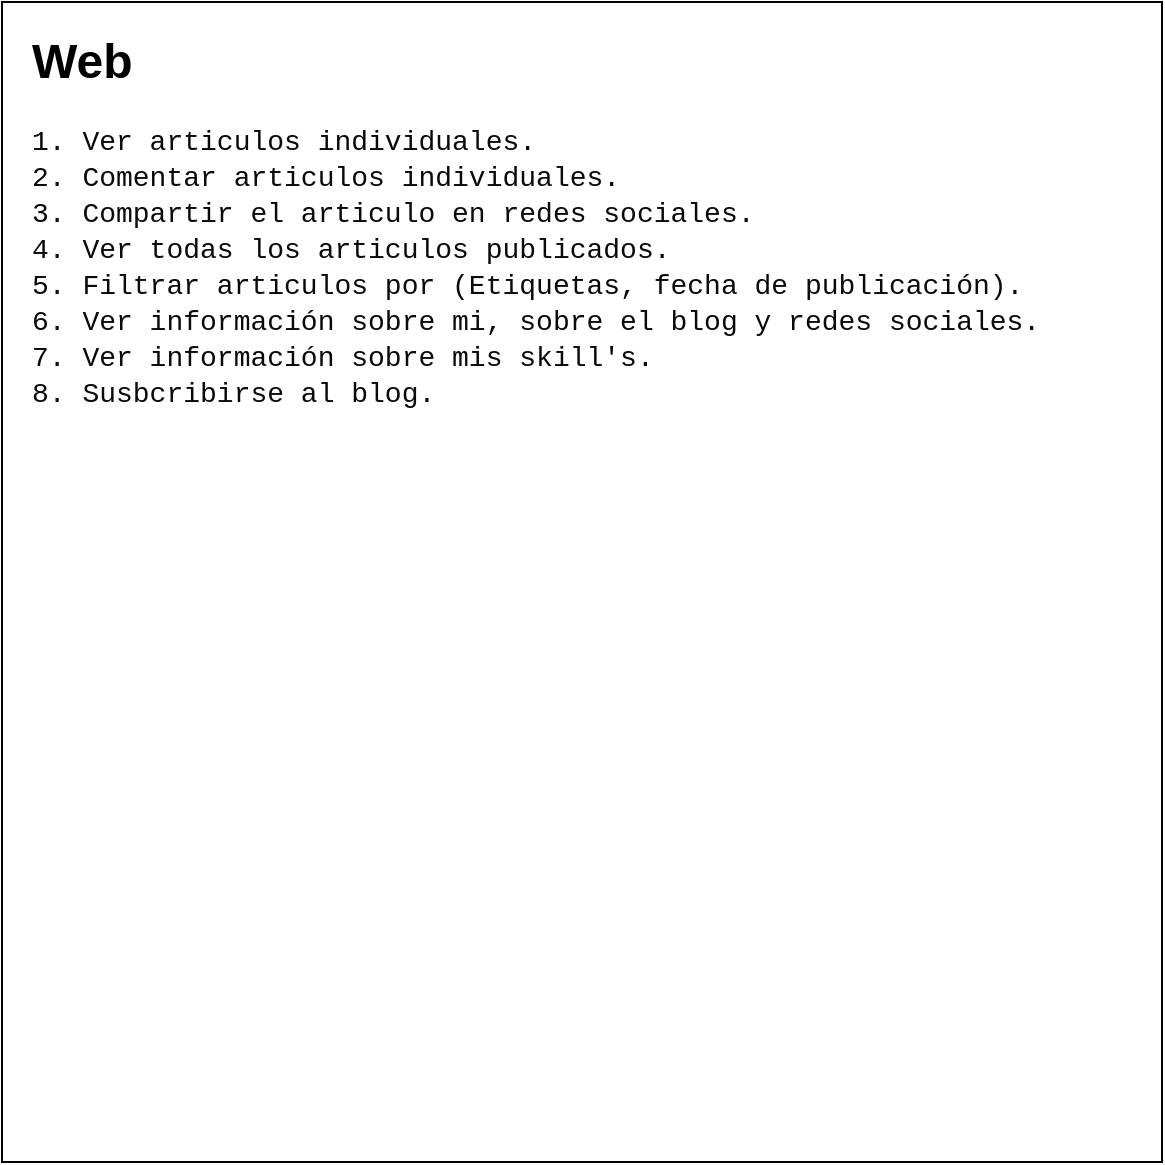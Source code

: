 <mxfile version="22.1.12" type="github" pages="2">
  <diagram name="Web" id="CssO8KOB_3HE4RoKYMvl">
    <mxGraphModel dx="1194" dy="1901" grid="1" gridSize="10" guides="1" tooltips="1" connect="1" arrows="1" fold="1" page="1" pageScale="1" pageWidth="827" pageHeight="1169" math="0" shadow="0">
      <root>
        <mxCell id="0" />
        <mxCell id="1" parent="0" />
        <mxCell id="yxd8xBa4AKvf3S9EnQsk-1" value="" style="whiteSpace=wrap;html=1;aspect=fixed;" vertex="1" parent="1">
          <mxGeometry x="30" y="-130" width="580" height="580" as="geometry" />
        </mxCell>
        <mxCell id="yxd8xBa4AKvf3S9EnQsk-3" value="&lt;h1&gt;&lt;span style=&quot;background-color: initial;&quot;&gt;Web&lt;/span&gt;&lt;/h1&gt;&lt;h1 style=&quot;font-size: 14px;&quot;&gt;&lt;div style=&quot;font-family: &amp;quot;Fira Code&amp;quot;, Menlo, Monaco, &amp;quot;Courier New&amp;quot;, monospace; font-weight: normal; line-height: 18px;&quot;&gt;&lt;div style=&quot;&quot;&gt;&lt;span style=&quot;background-color: rgb(255, 255, 255);&quot;&gt;&lt;font style=&quot;font-size: 14px;&quot; color=&quot;#0a0a0a&quot;&gt;1. Ver articulos individuales.&lt;/font&gt;&lt;/span&gt;&lt;/div&gt;&lt;div style=&quot;&quot;&gt;&lt;span style=&quot;background-color: rgb(255, 255, 255);&quot;&gt;&lt;font style=&quot;font-size: 14px;&quot; color=&quot;#0a0a0a&quot;&gt;2. Comentar articulos individuales.&lt;/font&gt;&lt;/span&gt;&lt;/div&gt;&lt;div style=&quot;&quot;&gt;&lt;span style=&quot;background-color: rgb(255, 255, 255);&quot;&gt;&lt;font style=&quot;font-size: 14px;&quot; color=&quot;#0a0a0a&quot;&gt;3. Compartir el articulo en redes sociales.&lt;/font&gt;&lt;/span&gt;&lt;/div&gt;&lt;div style=&quot;&quot;&gt;&lt;span style=&quot;background-color: rgb(255, 255, 255);&quot;&gt;&lt;font style=&quot;font-size: 14px;&quot; color=&quot;#0a0a0a&quot;&gt;4. Ver todas los articulos publicados.&lt;/font&gt;&lt;/span&gt;&lt;/div&gt;&lt;div style=&quot;&quot;&gt;&lt;span style=&quot;background-color: rgb(255, 255, 255);&quot;&gt;&lt;font style=&quot;font-size: 14px;&quot; color=&quot;#0a0a0a&quot;&gt;5. Filtrar articulos por (Etiquetas, fecha de publicación).&lt;/font&gt;&lt;/span&gt;&lt;/div&gt;&lt;div style=&quot;&quot;&gt;&lt;span style=&quot;background-color: rgb(255, 255, 255);&quot;&gt;&lt;font style=&quot;font-size: 14px;&quot; color=&quot;#0a0a0a&quot;&gt;6. Ver información sobre mi, sobre el blog y redes sociales.&lt;/font&gt;&lt;/span&gt;&lt;/div&gt;&lt;div style=&quot;&quot;&gt;&lt;span style=&quot;background-color: rgb(255, 255, 255);&quot;&gt;&lt;font style=&quot;font-size: 14px;&quot; color=&quot;#0a0a0a&quot;&gt;7. Ver información sobre mis skill&#39;s.&lt;/font&gt;&lt;/span&gt;&lt;/div&gt;&lt;div style=&quot;&quot;&gt;&lt;span style=&quot;background-color: rgb(255, 255, 255);&quot;&gt;&lt;font style=&quot;font-size: 14px;&quot; color=&quot;#0a0a0a&quot;&gt;8. Susbcribirse al blog.&lt;/font&gt;&lt;/span&gt;&lt;/div&gt;&lt;/div&gt;&lt;/h1&gt;" style="text;html=1;strokeColor=none;fillColor=none;spacing=5;spacingTop=-20;whiteSpace=wrap;overflow=hidden;rounded=0;" vertex="1" parent="1">
          <mxGeometry x="40" y="-120" width="540" height="290" as="geometry" />
        </mxCell>
      </root>
    </mxGraphModel>
  </diagram>
  <diagram id="QLYVS5QO1RRNkXlqflp-" name="Cpanel">
    <mxGraphModel dx="1194" dy="732" grid="1" gridSize="10" guides="1" tooltips="1" connect="1" arrows="1" fold="1" page="1" pageScale="1" pageWidth="827" pageHeight="1169" math="0" shadow="0">
      <root>
        <mxCell id="0" />
        <mxCell id="1" parent="0" />
        <mxCell id="N55VQDGJJv1w-jzjxUwd-1" value="" style="whiteSpace=wrap;html=1;aspect=fixed;" vertex="1" parent="1">
          <mxGeometry x="150" y="210" width="640" height="640" as="geometry" />
        </mxCell>
        <mxCell id="N55VQDGJJv1w-jzjxUwd-2" value="&lt;h1&gt;Cpanel&lt;/h1&gt;&lt;div style=&quot;font-family: &amp;quot;Fira Code&amp;quot;, Menlo, Monaco, &amp;quot;Courier New&amp;quot;, monospace; line-height: 18px; font-size: 14px;&quot;&gt;&lt;div style=&quot;&quot;&gt;&lt;font color=&quot;#383838&quot; style=&quot;background-color: rgb(255, 255, 255); font-size: 14px;&quot;&gt;1.  Sección de configuraciones.&lt;/font&gt;&lt;/div&gt;&lt;div style=&quot;&quot;&gt;&lt;font color=&quot;#383838&quot; style=&quot;background-color: rgb(255, 255, 255); font-size: 14px;&quot;&gt;2. Sección para crear los articulos.&lt;/font&gt;&lt;/div&gt;&lt;div style=&quot;&quot;&gt;&lt;font color=&quot;#383838&quot; style=&quot;background-color: rgb(255, 255, 255); font-size: 14px;&quot;&gt;3. Sección para listar los articulos.&lt;/font&gt;&lt;/div&gt;&lt;div style=&quot;&quot;&gt;&lt;font color=&quot;#383838&quot; style=&quot;background-color: rgb(255, 255, 255); font-size: 14px;&quot;&gt;4. Sección para administrar los comentarios por articulos.&lt;/font&gt;&lt;/div&gt;&lt;div style=&quot;&quot;&gt;&lt;font color=&quot;#383838&quot; style=&quot;background-color: rgb(255, 255, 255); font-size: 14px;&quot;&gt;5. Sección para listar los subscriptores.&lt;/font&gt;&lt;/div&gt;&lt;div style=&quot;&quot;&gt;&lt;font color=&quot;#383838&quot; style=&quot;background-color: rgb(255, 255, 255); font-size: 14px;&quot;&gt;6. Sección para cargar los skill&#39;s.&lt;/font&gt;&lt;/div&gt;&lt;/div&gt;" style="text;html=1;strokeColor=none;fillColor=none;spacing=5;spacingTop=-20;whiteSpace=wrap;overflow=hidden;rounded=0;" vertex="1" parent="1">
          <mxGeometry x="150" y="210" width="670" height="260" as="geometry" />
        </mxCell>
      </root>
    </mxGraphModel>
  </diagram>
</mxfile>

